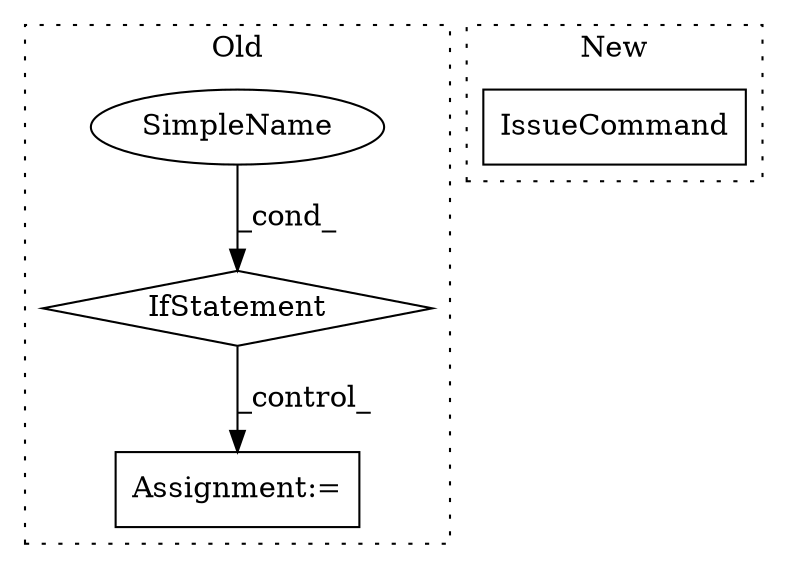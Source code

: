 digraph G {
subgraph cluster0 {
1 [label="IfStatement" a="25" s="2804,2853" l="10,2" shape="diamond"];
3 [label="Assignment:=" a="7" s="2898" l="1" shape="box"];
4 [label="SimpleName" a="42" s="" l="" shape="ellipse"];
label = "Old";
style="dotted";
}
subgraph cluster1 {
2 [label="IssueCommand" a="32" s="3019,3185" l="13,1" shape="box"];
label = "New";
style="dotted";
}
1 -> 3 [label="_control_"];
4 -> 1 [label="_cond_"];
}